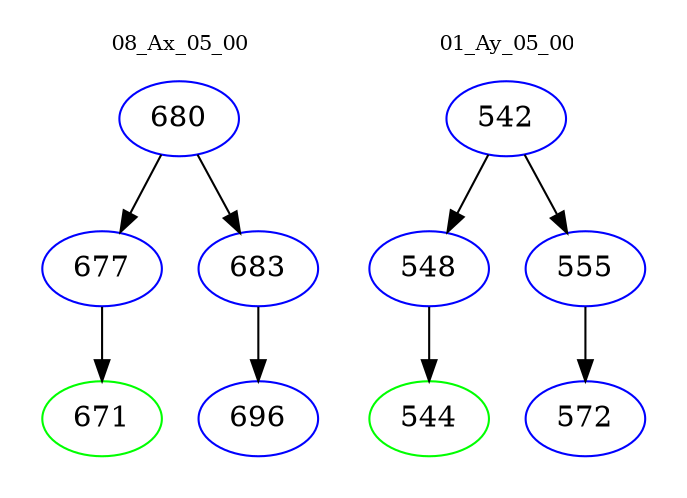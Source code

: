 digraph{
subgraph cluster_0 {
color = white
label = "08_Ax_05_00";
fontsize=10;
T0_680 [label="680", color="blue"]
T0_680 -> T0_677 [color="black"]
T0_677 [label="677", color="blue"]
T0_677 -> T0_671 [color="black"]
T0_671 [label="671", color="green"]
T0_680 -> T0_683 [color="black"]
T0_683 [label="683", color="blue"]
T0_683 -> T0_696 [color="black"]
T0_696 [label="696", color="blue"]
}
subgraph cluster_1 {
color = white
label = "01_Ay_05_00";
fontsize=10;
T1_542 [label="542", color="blue"]
T1_542 -> T1_548 [color="black"]
T1_548 [label="548", color="blue"]
T1_548 -> T1_544 [color="black"]
T1_544 [label="544", color="green"]
T1_542 -> T1_555 [color="black"]
T1_555 [label="555", color="blue"]
T1_555 -> T1_572 [color="black"]
T1_572 [label="572", color="blue"]
}
}

